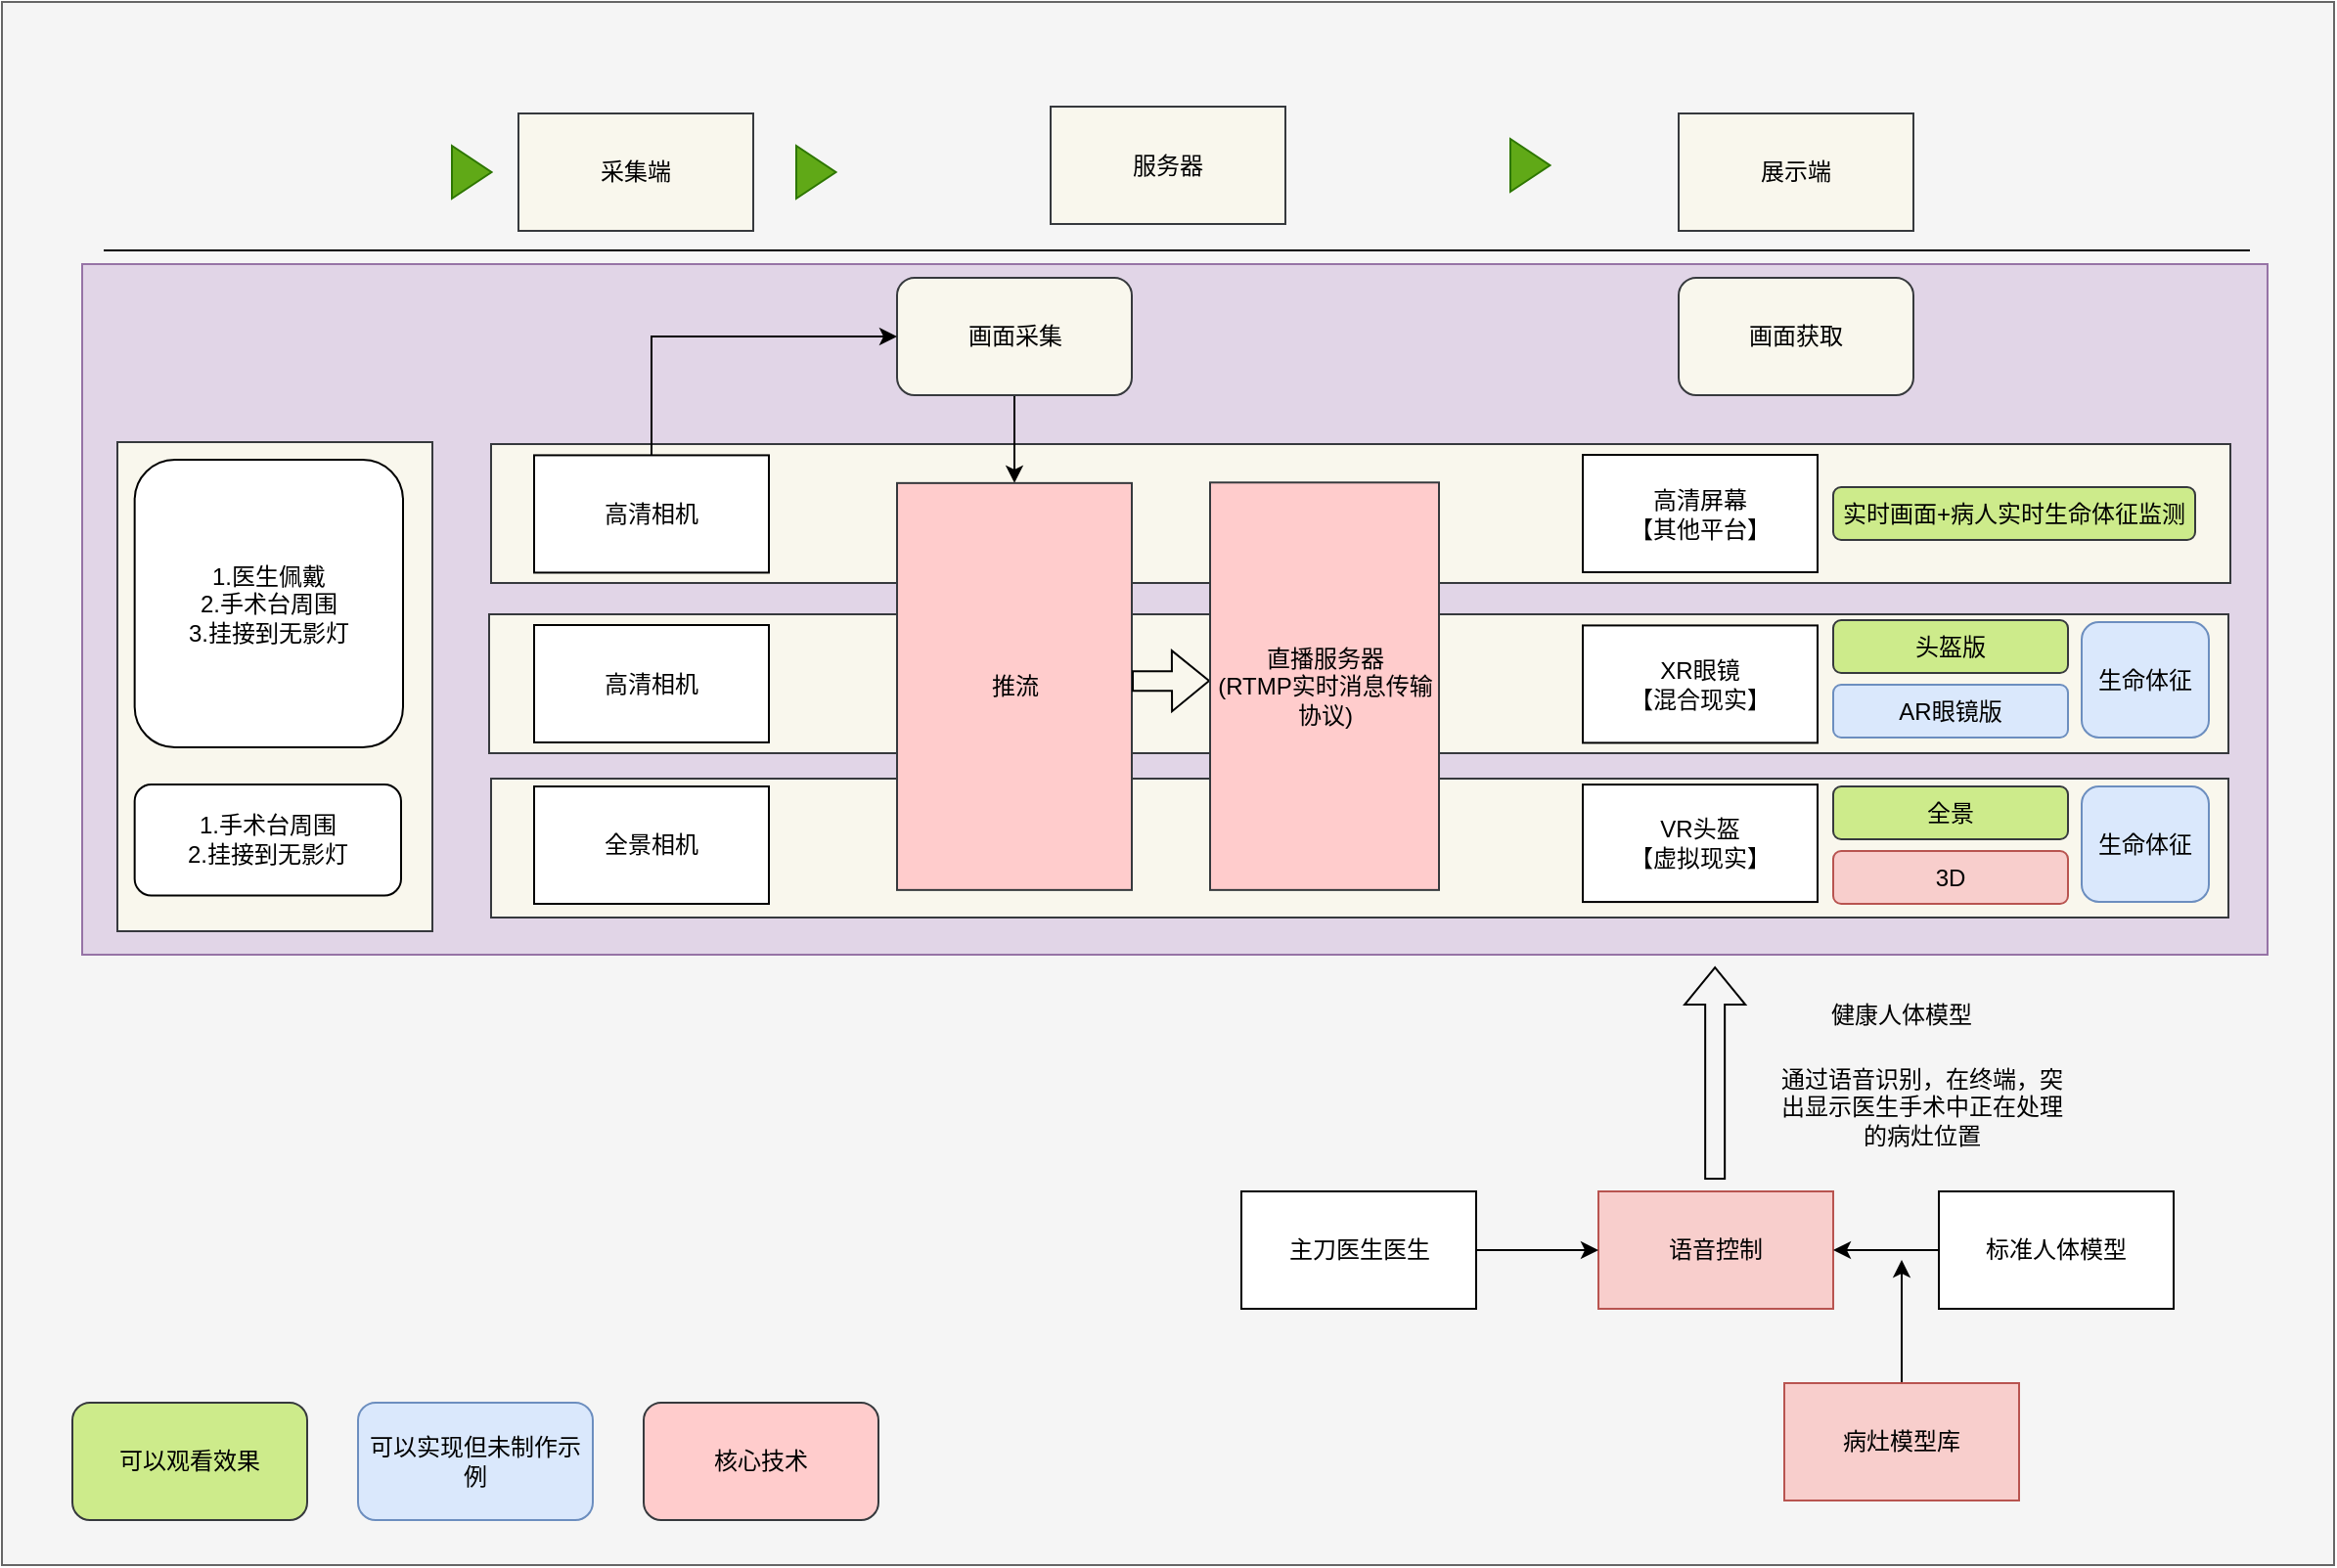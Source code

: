 <mxfile version="21.1.6" type="github">
  <diagram id="exjW6TpwlfhhMM9tGB0L" name="第 1 页">
    <mxGraphModel dx="1434" dy="740" grid="0" gridSize="10" guides="1" tooltips="1" connect="1" arrows="1" fold="1" page="1" pageScale="1" pageWidth="2339" pageHeight="3300" math="0" shadow="0">
      <root>
        <mxCell id="0" />
        <mxCell id="1" parent="0" />
        <mxCell id="gRRv3ZpaM_ob45SDTD8p-51" value="" style="whiteSpace=wrap;html=1;fillColor=#f5f5f5;strokeColor=#666666;fontColor=#333333;movable=1;resizable=1;rotatable=1;deletable=1;editable=1;locked=0;connectable=1;" parent="1" vertex="1">
          <mxGeometry x="149" y="83" width="1192" height="799" as="geometry" />
        </mxCell>
        <mxCell id="gRRv3ZpaM_ob45SDTD8p-52" value="采集端" style="rounded=0;whiteSpace=wrap;html=1;fillColor=#f9f7ed;strokeColor=#36393d;" parent="1" vertex="1">
          <mxGeometry x="413" y="140" width="120" height="60" as="geometry" />
        </mxCell>
        <mxCell id="gRRv3ZpaM_ob45SDTD8p-53" value="服务器" style="rounded=0;whiteSpace=wrap;html=1;fillColor=#f9f7ed;strokeColor=#36393d;" parent="1" vertex="1">
          <mxGeometry x="685" y="136.5" width="120" height="60" as="geometry" />
        </mxCell>
        <mxCell id="gRRv3ZpaM_ob45SDTD8p-54" value="展示端" style="rounded=0;whiteSpace=wrap;html=1;fillColor=#f9f7ed;strokeColor=#36393d;" parent="1" vertex="1">
          <mxGeometry x="1006" y="140" width="120" height="60" as="geometry" />
        </mxCell>
        <mxCell id="gRRv3ZpaM_ob45SDTD8p-55" value="摄像头部署位置" style="rounded=0;whiteSpace=wrap;html=1;fillColor=#f9f7ed;strokeColor=#36393d;" parent="1" vertex="1">
          <mxGeometry x="228.5" y="250" width="120" height="31" as="geometry" />
        </mxCell>
        <mxCell id="gRRv3ZpaM_ob45SDTD8p-56" value="" style="rounded=0;whiteSpace=wrap;html=1;fillColor=#e1d5e7;strokeColor=#9673a6;movable=1;resizable=1;rotatable=1;deletable=1;editable=1;locked=0;connectable=1;" parent="1" vertex="1">
          <mxGeometry x="190" y="217" width="1117" height="353" as="geometry" />
        </mxCell>
        <mxCell id="gRRv3ZpaM_ob45SDTD8p-57" value="" style="rounded=0;whiteSpace=wrap;html=1;movable=1;resizable=1;rotatable=1;deletable=1;editable=1;locked=0;connectable=1;container=0;fillColor=#f9f7ed;strokeColor=#36393d;" parent="1" vertex="1">
          <mxGeometry x="399" y="309" width="889" height="71" as="geometry" />
        </mxCell>
        <mxCell id="gRRv3ZpaM_ob45SDTD8p-58" value="" style="rounded=0;whiteSpace=wrap;html=1;shadow=0;movable=1;resizable=1;rotatable=1;deletable=1;editable=1;locked=0;connectable=1;container=0;fillColor=#f9f7ed;strokeColor=#36393d;" parent="1" vertex="1">
          <mxGeometry x="398" y="396" width="889" height="71" as="geometry" />
        </mxCell>
        <mxCell id="gRRv3ZpaM_ob45SDTD8p-59" value="" style="rounded=0;whiteSpace=wrap;html=1;movable=1;resizable=1;rotatable=1;deletable=1;editable=1;locked=0;connectable=1;container=0;fillColor=#f9f7ed;strokeColor=#36393d;" parent="1" vertex="1">
          <mxGeometry x="399" y="480" width="888" height="71" as="geometry" />
        </mxCell>
        <mxCell id="gRRv3ZpaM_ob45SDTD8p-60" style="edgeStyle=orthogonalEdgeStyle;rounded=0;orthogonalLoop=1;jettySize=auto;html=1;exitX=0.5;exitY=1;exitDx=0;exitDy=0;entryX=0.5;entryY=0;entryDx=0;entryDy=0;" parent="1" source="gRRv3ZpaM_ob45SDTD8p-61" target="gRRv3ZpaM_ob45SDTD8p-71" edge="1">
          <mxGeometry relative="1" as="geometry" />
        </mxCell>
        <mxCell id="gRRv3ZpaM_ob45SDTD8p-61" value="画面采集" style="rounded=1;whiteSpace=wrap;html=1;fillColor=#f9f7ed;strokeColor=#36393d;" parent="1" vertex="1">
          <mxGeometry x="606.5" y="224" width="120" height="60" as="geometry" />
        </mxCell>
        <mxCell id="gRRv3ZpaM_ob45SDTD8p-62" value="画面获取" style="rounded=1;whiteSpace=wrap;html=1;fillColor=#f9f7ed;strokeColor=#36393d;" parent="1" vertex="1">
          <mxGeometry x="1006" y="224" width="120" height="60" as="geometry" />
        </mxCell>
        <mxCell id="gRRv3ZpaM_ob45SDTD8p-63" value="" style="endArrow=none;html=1;rounded=0;" parent="1" edge="1">
          <mxGeometry width="50" height="50" relative="1" as="geometry">
            <mxPoint x="201" y="210" as="sourcePoint" />
            <mxPoint x="1298" y="210" as="targetPoint" />
          </mxGeometry>
        </mxCell>
        <mxCell id="gRRv3ZpaM_ob45SDTD8p-64" value="" style="triangle;whiteSpace=wrap;html=1;fillColor=#60a917;fontColor=#ffffff;strokeColor=#2D7600;" parent="1" vertex="1">
          <mxGeometry x="555" y="156.5" width="20.25" height="27" as="geometry" />
        </mxCell>
        <mxCell id="gRRv3ZpaM_ob45SDTD8p-65" value="" style="triangle;whiteSpace=wrap;html=1;fillColor=#60a917;fontColor=#ffffff;strokeColor=#2D7600;" parent="1" vertex="1">
          <mxGeometry x="920" y="153" width="20.25" height="27" as="geometry" />
        </mxCell>
        <mxCell id="gRRv3ZpaM_ob45SDTD8p-66" value="" style="triangle;whiteSpace=wrap;html=1;fillColor=#60a917;fontColor=#ffffff;strokeColor=#2D7600;" parent="1" vertex="1">
          <mxGeometry x="379" y="156.5" width="20.25" height="27" as="geometry" />
        </mxCell>
        <mxCell id="gRRv3ZpaM_ob45SDTD8p-67" value="全景相机" style="rounded=0;whiteSpace=wrap;html=1;" parent="1" vertex="1">
          <mxGeometry x="421" y="484" width="120" height="60" as="geometry" />
        </mxCell>
        <mxCell id="gRRv3ZpaM_ob45SDTD8p-68" style="edgeStyle=orthogonalEdgeStyle;rounded=0;orthogonalLoop=1;jettySize=auto;html=1;exitX=0.5;exitY=0;exitDx=0;exitDy=0;entryX=0;entryY=0.5;entryDx=0;entryDy=0;" parent="1" source="gRRv3ZpaM_ob45SDTD8p-69" target="gRRv3ZpaM_ob45SDTD8p-61" edge="1">
          <mxGeometry relative="1" as="geometry" />
        </mxCell>
        <mxCell id="gRRv3ZpaM_ob45SDTD8p-69" value="高清相机" style="rounded=0;whiteSpace=wrap;html=1;" parent="1" vertex="1">
          <mxGeometry x="421" y="314.71" width="120" height="60" as="geometry" />
        </mxCell>
        <mxCell id="gRRv3ZpaM_ob45SDTD8p-70" value="高清相机" style="rounded=0;whiteSpace=wrap;html=1;" parent="1" vertex="1">
          <mxGeometry x="421" y="401.5" width="120" height="60" as="geometry" />
        </mxCell>
        <mxCell id="gRRv3ZpaM_ob45SDTD8p-71" value="推流" style="rounded=0;whiteSpace=wrap;html=1;fillColor=#ffcccc;strokeColor=#36393d;container=0;" parent="1" vertex="1">
          <mxGeometry x="606.5" y="328.93" width="120" height="208" as="geometry">
            <mxRectangle x="720" y="314.29" width="59" height="26" as="alternateBounds" />
          </mxGeometry>
        </mxCell>
        <mxCell id="gRRv3ZpaM_ob45SDTD8p-72" value="" style="shape=flexArrow;endArrow=classic;html=1;rounded=0;exitX=1;exitY=0.5;exitDx=0;exitDy=0;entryX=0;entryY=0.5;entryDx=0;entryDy=0;" parent="1" edge="1">
          <mxGeometry width="50" height="50" relative="1" as="geometry">
            <mxPoint x="726.5" y="430.15" as="sourcePoint" />
            <mxPoint x="766.5" y="430.005" as="targetPoint" />
          </mxGeometry>
        </mxCell>
        <mxCell id="gRRv3ZpaM_ob45SDTD8p-73" value="全景" style="rounded=1;whiteSpace=wrap;html=1;fillColor=#cdeb8b;strokeColor=#36393d;" parent="1" vertex="1">
          <mxGeometry x="1085" y="484" width="120" height="27" as="geometry" />
        </mxCell>
        <mxCell id="gRRv3ZpaM_ob45SDTD8p-74" value="3D" style="rounded=1;whiteSpace=wrap;html=1;fillColor=#f8cecc;strokeColor=#b85450;" parent="1" vertex="1">
          <mxGeometry x="1085" y="517" width="120" height="27" as="geometry" />
        </mxCell>
        <mxCell id="gRRv3ZpaM_ob45SDTD8p-75" value="头盔版" style="rounded=1;whiteSpace=wrap;html=1;fillColor=#cdeb8b;strokeColor=#36393d;" parent="1" vertex="1">
          <mxGeometry x="1085" y="399" width="120" height="27" as="geometry" />
        </mxCell>
        <mxCell id="gRRv3ZpaM_ob45SDTD8p-76" value="AR眼镜版" style="rounded=1;whiteSpace=wrap;html=1;fillColor=#dae8fc;strokeColor=#6c8ebf;" parent="1" vertex="1">
          <mxGeometry x="1085" y="432" width="120" height="27" as="geometry" />
        </mxCell>
        <mxCell id="gRRv3ZpaM_ob45SDTD8p-77" value="可以观看效果" style="rounded=1;whiteSpace=wrap;html=1;fillColor=#cdeb8b;strokeColor=#36393d;" parent="1" vertex="1">
          <mxGeometry x="185" y="799" width="120" height="60" as="geometry" />
        </mxCell>
        <mxCell id="gRRv3ZpaM_ob45SDTD8p-78" value="可以实现但未制作示例" style="rounded=1;whiteSpace=wrap;html=1;fillColor=#dae8fc;strokeColor=#6c8ebf;" parent="1" vertex="1">
          <mxGeometry x="331" y="799" width="120" height="60" as="geometry" />
        </mxCell>
        <mxCell id="gRRv3ZpaM_ob45SDTD8p-79" value="核心技术" style="rounded=1;whiteSpace=wrap;html=1;fillColor=#ffcccc;strokeColor=#36393d;" parent="1" vertex="1">
          <mxGeometry x="477" y="799" width="120" height="60" as="geometry" />
        </mxCell>
        <mxCell id="gRRv3ZpaM_ob45SDTD8p-82" value="XR眼镜&lt;br&gt;【混合现实】" style="rounded=0;whiteSpace=wrap;html=1;" parent="1" vertex="1">
          <mxGeometry x="957" y="401.71" width="120" height="60" as="geometry" />
        </mxCell>
        <mxCell id="gRRv3ZpaM_ob45SDTD8p-83" value="VR头盔&lt;br&gt;【虚拟现实】" style="rounded=0;whiteSpace=wrap;html=1;" parent="1" vertex="1">
          <mxGeometry x="957" y="483.04" width="120" height="60" as="geometry" />
        </mxCell>
        <mxCell id="gRRv3ZpaM_ob45SDTD8p-84" value="" style="group;fillColor=#f9f7ed;strokeColor=#36393d;shadow=0;rounded=0;glass=0;" parent="1" vertex="1" connectable="0">
          <mxGeometry x="208" y="308" width="161" height="250" as="geometry" />
        </mxCell>
        <mxCell id="gRRv3ZpaM_ob45SDTD8p-87" value="1.手术台周围&lt;br&gt;2.挂接到无影灯" style="rounded=1;whiteSpace=wrap;html=1;imageAspect=1;shadow=0;glass=0;" parent="gRRv3ZpaM_ob45SDTD8p-84" vertex="1">
          <mxGeometry x="8.83" y="175" width="136.17" height="56.7" as="geometry" />
        </mxCell>
        <mxCell id="gRRv3ZpaM_ob45SDTD8p-88" value="1.医生佩戴&lt;br&gt;2.手术台周围&lt;br&gt;3.挂接到无影灯" style="rounded=1;whiteSpace=wrap;html=1;shadow=0;" parent="gRRv3ZpaM_ob45SDTD8p-84" vertex="1">
          <mxGeometry x="8.83" y="9" width="137.17" height="147" as="geometry" />
        </mxCell>
        <mxCell id="gRRv3ZpaM_ob45SDTD8p-90" value="直播服务器&lt;br&gt;(RTMP实时消息传输协议)" style="rounded=0;whiteSpace=wrap;html=1;fillColor=#ffcccc;strokeColor=#36393d;align=center;" parent="1" vertex="1">
          <mxGeometry x="766.5" y="328.64" width="117" height="208.29" as="geometry" />
        </mxCell>
        <mxCell id="gRRv3ZpaM_ob45SDTD8p-91" value="高清屏幕&lt;br&gt;【其他平台】" style="rounded=0;whiteSpace=wrap;html=1;" parent="1" vertex="1">
          <mxGeometry x="957" y="314.5" width="120" height="60" as="geometry" />
        </mxCell>
        <UserObject label="实时画面+病人实时生命体征监测" link="https://jt.vg3dy.com/WEB3D/anli/External/officialWebsitePorject/package/renti/dist8/index.html" id="gRRv3ZpaM_ob45SDTD8p-92">
          <mxCell style="rounded=1;whiteSpace=wrap;html=1;fillColor=#cdeb8b;strokeColor=#36393d;movable=1;resizable=1;rotatable=1;deletable=1;editable=1;locked=0;connectable=1;" parent="1" vertex="1">
            <mxGeometry x="1085" y="331" width="185" height="27" as="geometry" />
          </mxCell>
        </UserObject>
        <mxCell id="gRRv3ZpaM_ob45SDTD8p-93" value="生命体征" style="rounded=1;whiteSpace=wrap;html=1;fillColor=#dae8fc;strokeColor=#6c8ebf;" parent="1" vertex="1">
          <mxGeometry x="1212" y="484" width="65" height="59" as="geometry" />
        </mxCell>
        <mxCell id="gRRv3ZpaM_ob45SDTD8p-94" value="语音控制" style="rounded=0;whiteSpace=wrap;html=1;fillColor=#f8cecc;strokeColor=#b85450;" parent="1" vertex="1">
          <mxGeometry x="965" y="691" width="120" height="60" as="geometry" />
        </mxCell>
        <mxCell id="gRRv3ZpaM_ob45SDTD8p-96" style="edgeStyle=orthogonalEdgeStyle;rounded=0;orthogonalLoop=1;jettySize=auto;html=1;exitX=1;exitY=0.5;exitDx=0;exitDy=0;entryX=0;entryY=0.5;entryDx=0;entryDy=0;" parent="1" source="gRRv3ZpaM_ob45SDTD8p-95" target="gRRv3ZpaM_ob45SDTD8p-94" edge="1">
          <mxGeometry relative="1" as="geometry" />
        </mxCell>
        <mxCell id="gRRv3ZpaM_ob45SDTD8p-95" value="主刀医生医生" style="rounded=0;whiteSpace=wrap;html=1;" parent="1" vertex="1">
          <mxGeometry x="782.5" y="691" width="120" height="60" as="geometry" />
        </mxCell>
        <mxCell id="gRRv3ZpaM_ob45SDTD8p-98" value="" style="shape=flexArrow;endArrow=classic;html=1;rounded=0;" parent="1" edge="1">
          <mxGeometry width="50" height="50" relative="1" as="geometry">
            <mxPoint x="1024.58" y="685" as="sourcePoint" />
            <mxPoint x="1024.58" y="576" as="targetPoint" />
          </mxGeometry>
        </mxCell>
        <mxCell id="gRRv3ZpaM_ob45SDTD8p-101" value="健康人体模型" style="text;html=1;strokeColor=none;fillColor=none;align=center;verticalAlign=middle;whiteSpace=wrap;rounded=0;" parent="1" vertex="1">
          <mxGeometry x="1056" y="583" width="128" height="36" as="geometry" />
        </mxCell>
        <mxCell id="gRRv3ZpaM_ob45SDTD8p-102" value="通过语音识别，在终端，突出显示医生手术中正在处理的病灶位置" style="text;html=1;strokeColor=none;fillColor=none;align=center;verticalAlign=middle;whiteSpace=wrap;rounded=0;" parent="1" vertex="1">
          <mxGeometry x="1056" y="630" width="149" height="36" as="geometry" />
        </mxCell>
        <mxCell id="9D8hjNJTg2I8TPAUC2f3-3" style="edgeStyle=orthogonalEdgeStyle;rounded=0;orthogonalLoop=1;jettySize=auto;html=1;" parent="1" source="9D8hjNJTg2I8TPAUC2f3-1" target="gRRv3ZpaM_ob45SDTD8p-94" edge="1">
          <mxGeometry relative="1" as="geometry" />
        </mxCell>
        <mxCell id="9D8hjNJTg2I8TPAUC2f3-1" value="标准人体模型" style="rounded=0;whiteSpace=wrap;html=1;" parent="1" vertex="1">
          <mxGeometry x="1139" y="691" width="120" height="60" as="geometry" />
        </mxCell>
        <mxCell id="9D8hjNJTg2I8TPAUC2f3-5" style="edgeStyle=orthogonalEdgeStyle;rounded=0;orthogonalLoop=1;jettySize=auto;html=1;exitX=0.5;exitY=0;exitDx=0;exitDy=0;" parent="1" source="9D8hjNJTg2I8TPAUC2f3-2" edge="1">
          <mxGeometry relative="1" as="geometry">
            <mxPoint x="1120" y="726" as="targetPoint" />
          </mxGeometry>
        </mxCell>
        <mxCell id="9D8hjNJTg2I8TPAUC2f3-2" value="病灶模型库" style="rounded=0;whiteSpace=wrap;html=1;fillColor=#f8cecc;strokeColor=#b85450;" parent="1" vertex="1">
          <mxGeometry x="1060" y="789" width="120" height="60" as="geometry" />
        </mxCell>
        <mxCell id="9D8hjNJTg2I8TPAUC2f3-6" value="生命体征" style="rounded=1;whiteSpace=wrap;html=1;fillColor=#dae8fc;strokeColor=#6c8ebf;" parent="1" vertex="1">
          <mxGeometry x="1212" y="400" width="65" height="59" as="geometry" />
        </mxCell>
      </root>
    </mxGraphModel>
  </diagram>
</mxfile>
